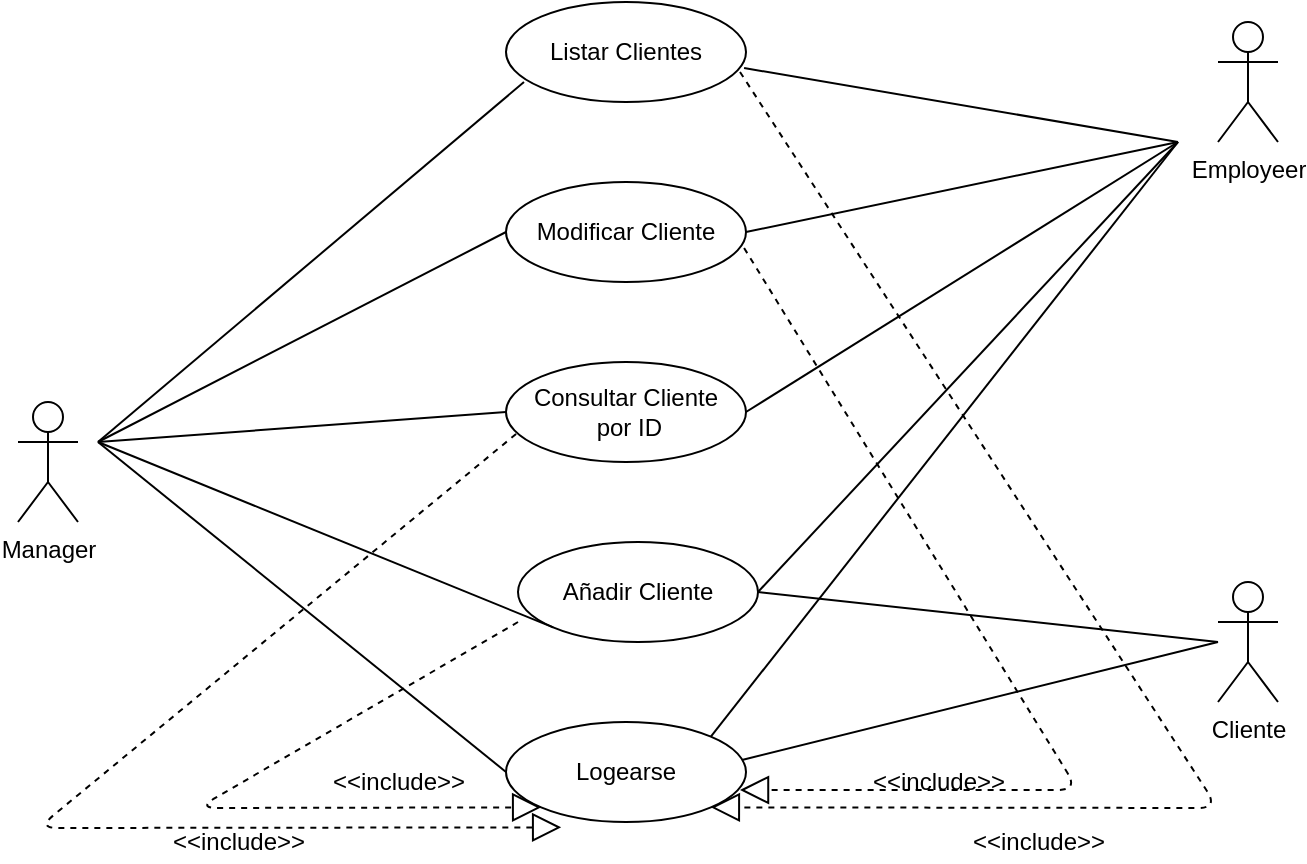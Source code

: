 <mxfile version="15.2.7" type="device"><diagram id="iCsrKw_SwacVZ2QTwf-p" name="Página-1"><mxGraphModel dx="1092" dy="493" grid="1" gridSize="10" guides="1" tooltips="1" connect="1" arrows="1" fold="1" page="1" pageScale="1" pageWidth="827" pageHeight="1169" math="0" shadow="0"><root><mxCell id="0"/><mxCell id="1" parent="0"/><mxCell id="22IwlEAkjUMQHaMhK9bU-1" value="Añadir Cliente" style="ellipse;whiteSpace=wrap;html=1;" parent="1" vertex="1"><mxGeometry x="300" y="290" width="120" height="50" as="geometry"/></mxCell><mxCell id="22IwlEAkjUMQHaMhK9bU-3" value="Modificar Cliente" style="ellipse;whiteSpace=wrap;html=1;" parent="1" vertex="1"><mxGeometry x="294" y="110" width="120" height="50" as="geometry"/></mxCell><mxCell id="22IwlEAkjUMQHaMhK9bU-5" value="Consultar Cliente&lt;br&gt;&amp;nbsp;por ID" style="ellipse;whiteSpace=wrap;html=1;" parent="1" vertex="1"><mxGeometry x="294" y="200" width="120" height="50" as="geometry"/></mxCell><mxCell id="22IwlEAkjUMQHaMhK9bU-6" value="Listar Clientes" style="ellipse;whiteSpace=wrap;html=1;" parent="1" vertex="1"><mxGeometry x="294" y="20" width="120" height="50" as="geometry"/></mxCell><mxCell id="22IwlEAkjUMQHaMhK9bU-8" value="Manager" style="shape=umlActor;verticalLabelPosition=bottom;verticalAlign=top;html=1;outlineConnect=0;" parent="1" vertex="1"><mxGeometry x="50" y="220" width="30" height="60" as="geometry"/></mxCell><mxCell id="QGqG3-d1gqybQ0ndWu7j-1" value="" style="endArrow=none;html=1;entryX=0.075;entryY=0.8;entryDx=0;entryDy=0;entryPerimeter=0;" parent="1" target="22IwlEAkjUMQHaMhK9bU-6" edge="1"><mxGeometry width="50" height="50" relative="1" as="geometry"><mxPoint x="90" y="240" as="sourcePoint"/><mxPoint x="440" y="230" as="targetPoint"/></mxGeometry></mxCell><mxCell id="QGqG3-d1gqybQ0ndWu7j-2" value="" style="endArrow=none;html=1;entryX=0;entryY=0.5;entryDx=0;entryDy=0;" parent="1" target="22IwlEAkjUMQHaMhK9bU-5" edge="1"><mxGeometry width="50" height="50" relative="1" as="geometry"><mxPoint x="90" y="240" as="sourcePoint"/><mxPoint x="259.96" y="436" as="targetPoint"/></mxGeometry></mxCell><mxCell id="QGqG3-d1gqybQ0ndWu7j-3" value="" style="endArrow=none;html=1;entryX=0;entryY=0.5;entryDx=0;entryDy=0;" parent="1" target="22IwlEAkjUMQHaMhK9bU-3" edge="1"><mxGeometry width="50" height="50" relative="1" as="geometry"><mxPoint x="90" y="240" as="sourcePoint"/><mxPoint x="269.96" y="446" as="targetPoint"/></mxGeometry></mxCell><mxCell id="QGqG3-d1gqybQ0ndWu7j-4" value="" style="endArrow=none;html=1;entryX=0;entryY=1;entryDx=0;entryDy=0;" parent="1" target="22IwlEAkjUMQHaMhK9bU-1" edge="1"><mxGeometry width="50" height="50" relative="1" as="geometry"><mxPoint x="90" y="240" as="sourcePoint"/><mxPoint x="279.96" y="456" as="targetPoint"/></mxGeometry></mxCell><mxCell id="kXDSJPtHE4caWuYwr93t-1" value="Cliente" style="shape=umlActor;verticalLabelPosition=bottom;verticalAlign=top;html=1;outlineConnect=0;" parent="1" vertex="1"><mxGeometry x="650" y="310" width="30" height="60" as="geometry"/></mxCell><mxCell id="kXDSJPtHE4caWuYwr93t-2" value="Employeer" style="shape=umlActor;verticalLabelPosition=bottom;verticalAlign=top;html=1;outlineConnect=0;" parent="1" vertex="1"><mxGeometry x="650" y="30" width="30" height="60" as="geometry"/></mxCell><mxCell id="kXDSJPtHE4caWuYwr93t-8" value="Logearse" style="ellipse;whiteSpace=wrap;html=1;" parent="1" vertex="1"><mxGeometry x="294" y="380" width="120" height="50" as="geometry"/></mxCell><mxCell id="kXDSJPtHE4caWuYwr93t-9" value="" style="endArrow=none;html=1;exitX=0.983;exitY=0.38;exitDx=0;exitDy=0;exitPerimeter=0;" parent="1" source="kXDSJPtHE4caWuYwr93t-8" edge="1"><mxGeometry width="50" height="50" relative="1" as="geometry"><mxPoint x="100" y="250" as="sourcePoint"/><mxPoint x="650" y="340" as="targetPoint"/></mxGeometry></mxCell><mxCell id="kXDSJPtHE4caWuYwr93t-10" value="" style="endArrow=none;html=1;exitX=1;exitY=0.5;exitDx=0;exitDy=0;" parent="1" source="22IwlEAkjUMQHaMhK9bU-1" edge="1"><mxGeometry width="50" height="50" relative="1" as="geometry"><mxPoint x="421.96" y="409" as="sourcePoint"/><mxPoint x="650" y="340" as="targetPoint"/></mxGeometry></mxCell><mxCell id="kXDSJPtHE4caWuYwr93t-11" value="" style="endArrow=none;html=1;exitX=1;exitY=0.5;exitDx=0;exitDy=0;" parent="1" source="22IwlEAkjUMQHaMhK9bU-1" edge="1"><mxGeometry width="50" height="50" relative="1" as="geometry"><mxPoint x="430" y="325" as="sourcePoint"/><mxPoint x="630" y="90" as="targetPoint"/></mxGeometry></mxCell><mxCell id="kXDSJPtHE4caWuYwr93t-12" value="" style="endArrow=none;html=1;exitX=1;exitY=0.5;exitDx=0;exitDy=0;" parent="1" source="22IwlEAkjUMQHaMhK9bU-3" edge="1"><mxGeometry width="50" height="50" relative="1" as="geometry"><mxPoint x="440" y="335" as="sourcePoint"/><mxPoint x="630" y="90" as="targetPoint"/></mxGeometry></mxCell><mxCell id="gtMvrf4SZZtU9eUil8BE-1" value="" style="endArrow=none;html=1;exitX=0.992;exitY=0.66;exitDx=0;exitDy=0;exitPerimeter=0;" parent="1" source="22IwlEAkjUMQHaMhK9bU-6" edge="1"><mxGeometry width="50" height="50" relative="1" as="geometry"><mxPoint x="420" y="60" as="sourcePoint"/><mxPoint x="630" y="90" as="targetPoint"/></mxGeometry></mxCell><mxCell id="gtMvrf4SZZtU9eUil8BE-2" value="" style="endArrow=none;html=1;exitX=1;exitY=0.5;exitDx=0;exitDy=0;" parent="1" source="22IwlEAkjUMQHaMhK9bU-5" edge="1"><mxGeometry width="50" height="50" relative="1" as="geometry"><mxPoint x="434" y="155" as="sourcePoint"/><mxPoint x="630" y="90" as="targetPoint"/></mxGeometry></mxCell><mxCell id="ybUqt8pJM8gJDyPpfrXi-1" value="" style="endArrow=block;dashed=1;endFill=0;endSize=12;html=1;entryX=0;entryY=1;entryDx=0;entryDy=0;" edge="1" parent="1" target="kXDSJPtHE4caWuYwr93t-8"><mxGeometry width="160" relative="1" as="geometry"><mxPoint x="300" y="330" as="sourcePoint"/><mxPoint x="347.574" y="492.678" as="targetPoint"/><Array as="points"><mxPoint x="140" y="423"/></Array></mxGeometry></mxCell><mxCell id="ybUqt8pJM8gJDyPpfrXi-2" value="" style="endArrow=none;html=1;exitX=1;exitY=0;exitDx=0;exitDy=0;" edge="1" parent="1" source="kXDSJPtHE4caWuYwr93t-8"><mxGeometry width="50" height="50" relative="1" as="geometry"><mxPoint x="421.96" y="409" as="sourcePoint"/><mxPoint x="630" y="90" as="targetPoint"/></mxGeometry></mxCell><mxCell id="ybUqt8pJM8gJDyPpfrXi-3" value="" style="endArrow=none;html=1;exitX=0;exitY=0.5;exitDx=0;exitDy=0;" edge="1" parent="1" source="kXDSJPtHE4caWuYwr93t-8"><mxGeometry width="50" height="50" relative="1" as="geometry"><mxPoint x="406.426" y="397.322" as="sourcePoint"/><mxPoint x="90" y="240" as="targetPoint"/></mxGeometry></mxCell><mxCell id="ybUqt8pJM8gJDyPpfrXi-4" value="" style="endArrow=block;dashed=1;endFill=0;endSize=12;html=1;entryX=0;entryY=1;entryDx=0;entryDy=0;exitX=0.042;exitY=0.72;exitDx=0;exitDy=0;exitPerimeter=0;" edge="1" parent="1" source="22IwlEAkjUMQHaMhK9bU-5"><mxGeometry width="160" relative="1" as="geometry"><mxPoint x="290" y="230" as="sourcePoint"/><mxPoint x="321.574" y="432.678" as="targetPoint"/><Array as="points"><mxPoint x="60" y="433"/></Array></mxGeometry></mxCell><mxCell id="ybUqt8pJM8gJDyPpfrXi-5" value="" style="endArrow=block;dashed=1;endFill=0;endSize=12;html=1;entryX=0.975;entryY=0.68;entryDx=0;entryDy=0;exitX=0.992;exitY=0.66;exitDx=0;exitDy=0;exitPerimeter=0;entryPerimeter=0;" edge="1" parent="1" source="22IwlEAkjUMQHaMhK9bU-3" target="kXDSJPtHE4caWuYwr93t-8"><mxGeometry width="160" relative="1" as="geometry"><mxPoint x="320" y="350" as="sourcePoint"/><mxPoint x="331.574" y="442.678" as="targetPoint"/><Array as="points"><mxPoint x="580" y="414"/></Array></mxGeometry></mxCell><mxCell id="ybUqt8pJM8gJDyPpfrXi-6" value="" style="endArrow=block;dashed=1;endFill=0;endSize=12;html=1;entryX=1;entryY=1;entryDx=0;entryDy=0;exitX=0.975;exitY=0.7;exitDx=0;exitDy=0;exitPerimeter=0;" edge="1" parent="1" source="22IwlEAkjUMQHaMhK9bU-6" target="kXDSJPtHE4caWuYwr93t-8"><mxGeometry width="160" relative="1" as="geometry"><mxPoint x="330" y="360" as="sourcePoint"/><mxPoint x="341.574" y="452.678" as="targetPoint"/><Array as="points"><mxPoint x="650" y="423"/></Array></mxGeometry></mxCell><mxCell id="ybUqt8pJM8gJDyPpfrXi-7" value="&amp;lt;&amp;lt;include&amp;gt;&amp;gt;" style="text;html=1;align=center;verticalAlign=middle;resizable=0;points=[];autosize=1;strokeColor=none;fillColor=none;" vertex="1" parent="1"><mxGeometry x="520" y="430" width="80" height="20" as="geometry"/></mxCell><mxCell id="ybUqt8pJM8gJDyPpfrXi-8" value="&amp;lt;&amp;lt;include&amp;gt;&amp;gt;" style="text;html=1;align=center;verticalAlign=middle;resizable=0;points=[];autosize=1;strokeColor=none;fillColor=none;" vertex="1" parent="1"><mxGeometry x="470" y="400" width="80" height="20" as="geometry"/></mxCell><mxCell id="ybUqt8pJM8gJDyPpfrXi-9" value="&amp;lt;&amp;lt;include&amp;gt;&amp;gt;" style="text;html=1;align=center;verticalAlign=middle;resizable=0;points=[];autosize=1;strokeColor=none;fillColor=none;" vertex="1" parent="1"><mxGeometry x="200" y="400" width="80" height="20" as="geometry"/></mxCell><mxCell id="ybUqt8pJM8gJDyPpfrXi-10" value="&amp;lt;&amp;lt;include&amp;gt;&amp;gt;" style="text;html=1;align=center;verticalAlign=middle;resizable=0;points=[];autosize=1;strokeColor=none;fillColor=none;" vertex="1" parent="1"><mxGeometry x="120" y="430" width="80" height="20" as="geometry"/></mxCell></root></mxGraphModel></diagram></mxfile>